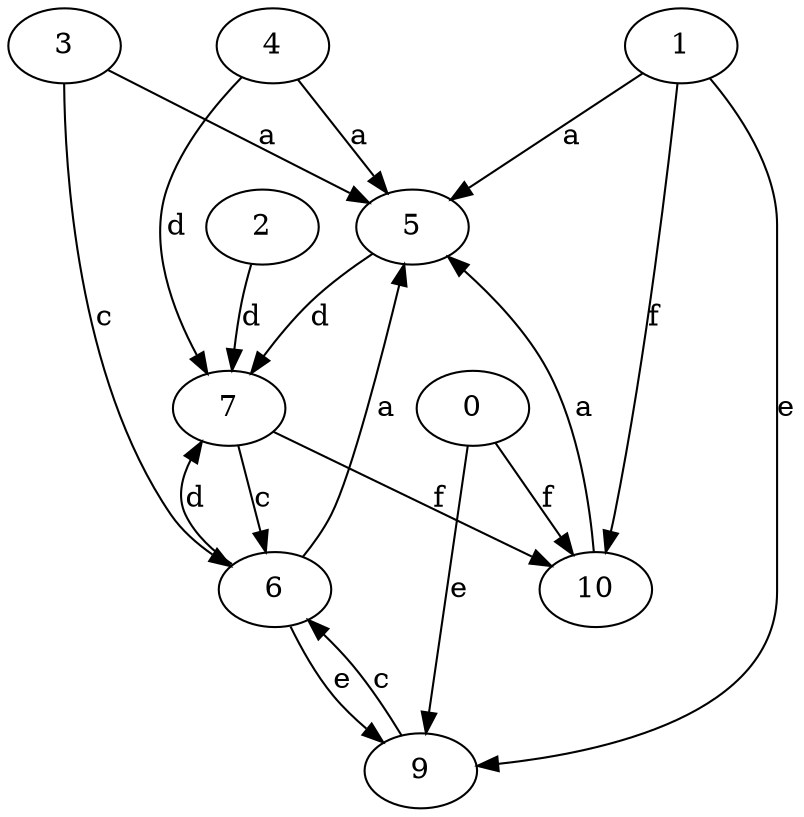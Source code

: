 strict digraph  {
3;
4;
5;
6;
7;
0;
1;
9;
10;
2;
3 -> 5  [label=a];
3 -> 6  [label=c];
4 -> 5  [label=a];
4 -> 7  [label=d];
5 -> 7  [label=d];
6 -> 5  [label=a];
6 -> 7  [label=d];
6 -> 9  [label=e];
7 -> 6  [label=c];
7 -> 10  [label=f];
0 -> 9  [label=e];
0 -> 10  [label=f];
1 -> 5  [label=a];
1 -> 9  [label=e];
1 -> 10  [label=f];
9 -> 6  [label=c];
10 -> 5  [label=a];
2 -> 7  [label=d];
}
